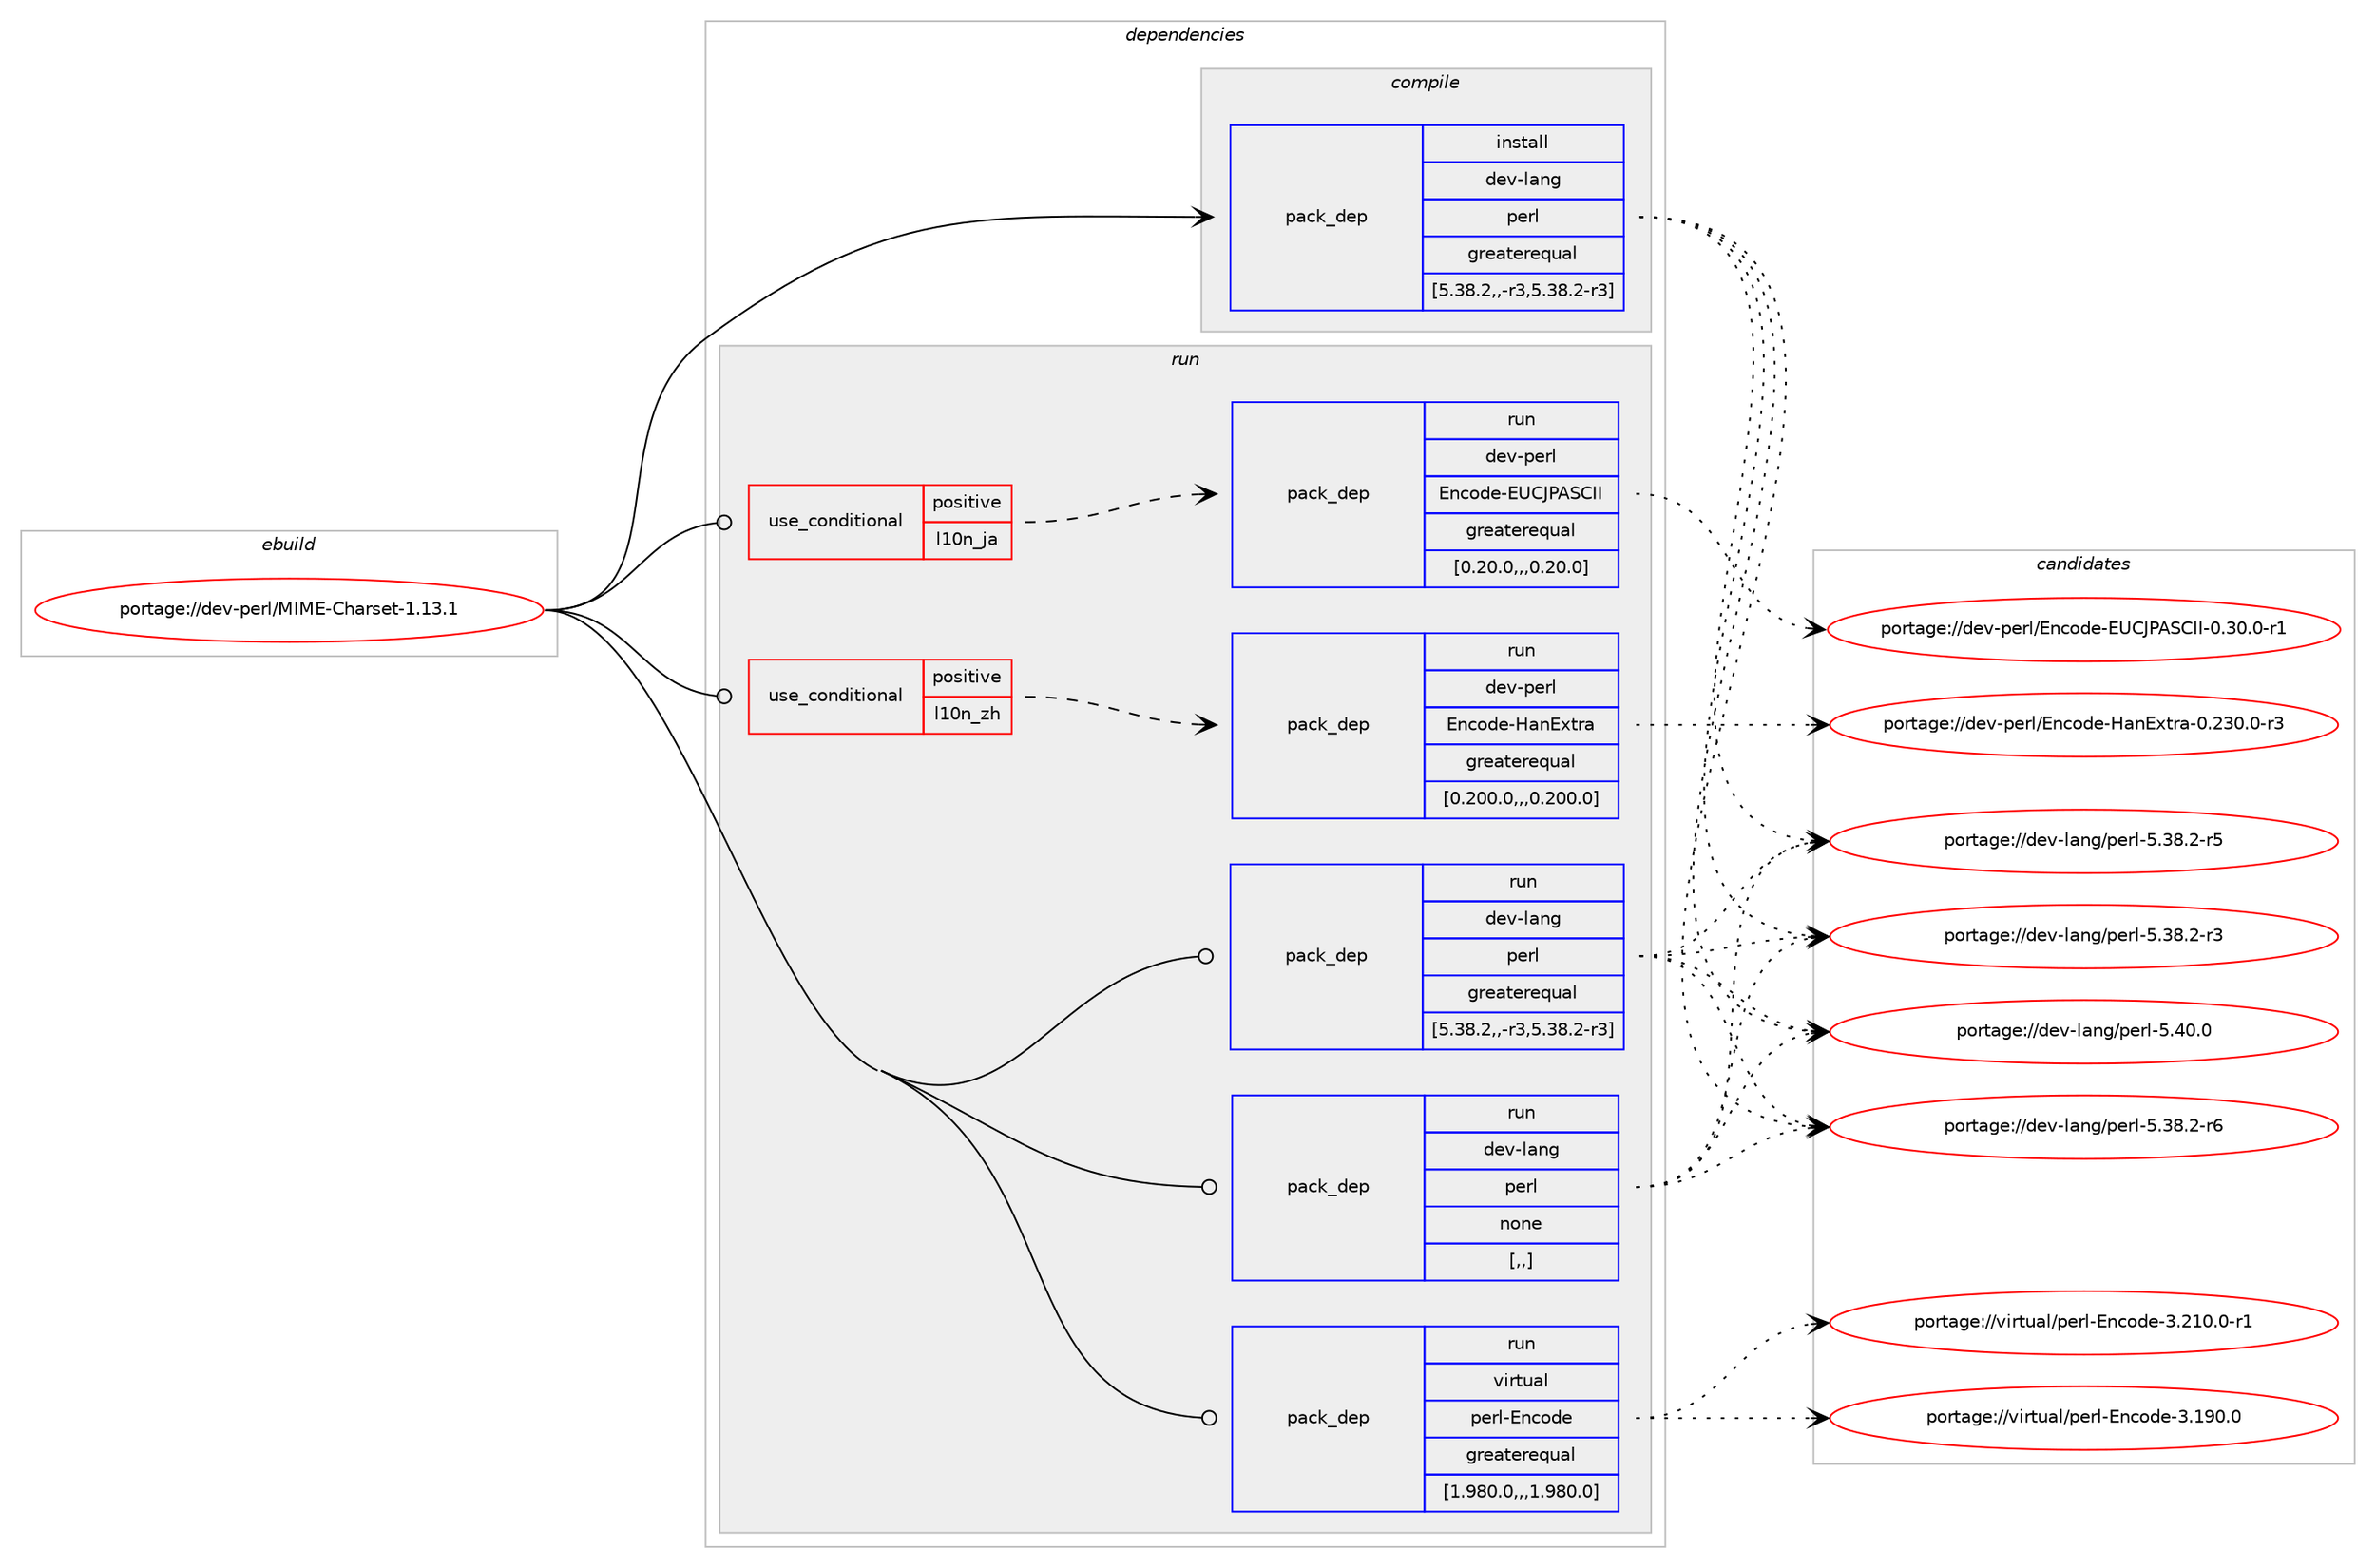 digraph prolog {

# *************
# Graph options
# *************

newrank=true;
concentrate=true;
compound=true;
graph [rankdir=LR,fontname=Helvetica,fontsize=10,ranksep=1.5];#, ranksep=2.5, nodesep=0.2];
edge  [arrowhead=vee];
node  [fontname=Helvetica,fontsize=10];

# **********
# The ebuild
# **********

subgraph cluster_leftcol {
color=gray;
label=<<i>ebuild</i>>;
id [label="portage://dev-perl/MIME-Charset-1.13.1", color=red, width=4, href="../dev-perl/MIME-Charset-1.13.1.svg"];
}

# ****************
# The dependencies
# ****************

subgraph cluster_midcol {
color=gray;
label=<<i>dependencies</i>>;
subgraph cluster_compile {
fillcolor="#eeeeee";
style=filled;
label=<<i>compile</i>>;
subgraph pack101610 {
dependency132771 [label=<<TABLE BORDER="0" CELLBORDER="1" CELLSPACING="0" CELLPADDING="4" WIDTH="220"><TR><TD ROWSPAN="6" CELLPADDING="30">pack_dep</TD></TR><TR><TD WIDTH="110">install</TD></TR><TR><TD>dev-lang</TD></TR><TR><TD>perl</TD></TR><TR><TD>greaterequal</TD></TR><TR><TD>[5.38.2,,-r3,5.38.2-r3]</TD></TR></TABLE>>, shape=none, color=blue];
}
id:e -> dependency132771:w [weight=20,style="solid",arrowhead="vee"];
}
subgraph cluster_compileandrun {
fillcolor="#eeeeee";
style=filled;
label=<<i>compile and run</i>>;
}
subgraph cluster_run {
fillcolor="#eeeeee";
style=filled;
label=<<i>run</i>>;
subgraph cond29947 {
dependency132772 [label=<<TABLE BORDER="0" CELLBORDER="1" CELLSPACING="0" CELLPADDING="4"><TR><TD ROWSPAN="3" CELLPADDING="10">use_conditional</TD></TR><TR><TD>positive</TD></TR><TR><TD>l10n_ja</TD></TR></TABLE>>, shape=none, color=red];
subgraph pack101611 {
dependency132773 [label=<<TABLE BORDER="0" CELLBORDER="1" CELLSPACING="0" CELLPADDING="4" WIDTH="220"><TR><TD ROWSPAN="6" CELLPADDING="30">pack_dep</TD></TR><TR><TD WIDTH="110">run</TD></TR><TR><TD>dev-perl</TD></TR><TR><TD>Encode-EUCJPASCII</TD></TR><TR><TD>greaterequal</TD></TR><TR><TD>[0.20.0,,,0.20.0]</TD></TR></TABLE>>, shape=none, color=blue];
}
dependency132772:e -> dependency132773:w [weight=20,style="dashed",arrowhead="vee"];
}
id:e -> dependency132772:w [weight=20,style="solid",arrowhead="odot"];
subgraph cond29948 {
dependency132774 [label=<<TABLE BORDER="0" CELLBORDER="1" CELLSPACING="0" CELLPADDING="4"><TR><TD ROWSPAN="3" CELLPADDING="10">use_conditional</TD></TR><TR><TD>positive</TD></TR><TR><TD>l10n_zh</TD></TR></TABLE>>, shape=none, color=red];
subgraph pack101612 {
dependency132775 [label=<<TABLE BORDER="0" CELLBORDER="1" CELLSPACING="0" CELLPADDING="4" WIDTH="220"><TR><TD ROWSPAN="6" CELLPADDING="30">pack_dep</TD></TR><TR><TD WIDTH="110">run</TD></TR><TR><TD>dev-perl</TD></TR><TR><TD>Encode-HanExtra</TD></TR><TR><TD>greaterequal</TD></TR><TR><TD>[0.200.0,,,0.200.0]</TD></TR></TABLE>>, shape=none, color=blue];
}
dependency132774:e -> dependency132775:w [weight=20,style="dashed",arrowhead="vee"];
}
id:e -> dependency132774:w [weight=20,style="solid",arrowhead="odot"];
subgraph pack101613 {
dependency132776 [label=<<TABLE BORDER="0" CELLBORDER="1" CELLSPACING="0" CELLPADDING="4" WIDTH="220"><TR><TD ROWSPAN="6" CELLPADDING="30">pack_dep</TD></TR><TR><TD WIDTH="110">run</TD></TR><TR><TD>dev-lang</TD></TR><TR><TD>perl</TD></TR><TR><TD>greaterequal</TD></TR><TR><TD>[5.38.2,,-r3,5.38.2-r3]</TD></TR></TABLE>>, shape=none, color=blue];
}
id:e -> dependency132776:w [weight=20,style="solid",arrowhead="odot"];
subgraph pack101614 {
dependency132777 [label=<<TABLE BORDER="0" CELLBORDER="1" CELLSPACING="0" CELLPADDING="4" WIDTH="220"><TR><TD ROWSPAN="6" CELLPADDING="30">pack_dep</TD></TR><TR><TD WIDTH="110">run</TD></TR><TR><TD>dev-lang</TD></TR><TR><TD>perl</TD></TR><TR><TD>none</TD></TR><TR><TD>[,,]</TD></TR></TABLE>>, shape=none, color=blue];
}
id:e -> dependency132777:w [weight=20,style="solid",arrowhead="odot"];
subgraph pack101615 {
dependency132778 [label=<<TABLE BORDER="0" CELLBORDER="1" CELLSPACING="0" CELLPADDING="4" WIDTH="220"><TR><TD ROWSPAN="6" CELLPADDING="30">pack_dep</TD></TR><TR><TD WIDTH="110">run</TD></TR><TR><TD>virtual</TD></TR><TR><TD>perl-Encode</TD></TR><TR><TD>greaterequal</TD></TR><TR><TD>[1.980.0,,,1.980.0]</TD></TR></TABLE>>, shape=none, color=blue];
}
id:e -> dependency132778:w [weight=20,style="solid",arrowhead="odot"];
}
}

# **************
# The candidates
# **************

subgraph cluster_choices {
rank=same;
color=gray;
label=<<i>candidates</i>>;

subgraph choice101610 {
color=black;
nodesep=1;
choice10010111845108971101034711210111410845534652484648 [label="portage://dev-lang/perl-5.40.0", color=red, width=4,href="../dev-lang/perl-5.40.0.svg"];
choice100101118451089711010347112101114108455346515646504511454 [label="portage://dev-lang/perl-5.38.2-r6", color=red, width=4,href="../dev-lang/perl-5.38.2-r6.svg"];
choice100101118451089711010347112101114108455346515646504511453 [label="portage://dev-lang/perl-5.38.2-r5", color=red, width=4,href="../dev-lang/perl-5.38.2-r5.svg"];
choice100101118451089711010347112101114108455346515646504511451 [label="portage://dev-lang/perl-5.38.2-r3", color=red, width=4,href="../dev-lang/perl-5.38.2-r3.svg"];
dependency132771:e -> choice10010111845108971101034711210111410845534652484648:w [style=dotted,weight="100"];
dependency132771:e -> choice100101118451089711010347112101114108455346515646504511454:w [style=dotted,weight="100"];
dependency132771:e -> choice100101118451089711010347112101114108455346515646504511453:w [style=dotted,weight="100"];
dependency132771:e -> choice100101118451089711010347112101114108455346515646504511451:w [style=dotted,weight="100"];
}
subgraph choice101611 {
color=black;
nodesep=1;
choice100101118451121011141084769110991111001014569856774806583677373454846514846484511449 [label="portage://dev-perl/Encode-EUCJPASCII-0.30.0-r1", color=red, width=4,href="../dev-perl/Encode-EUCJPASCII-0.30.0-r1.svg"];
dependency132773:e -> choice100101118451121011141084769110991111001014569856774806583677373454846514846484511449:w [style=dotted,weight="100"];
}
subgraph choice101612 {
color=black;
nodesep=1;
choice10010111845112101114108476911099111100101457297110691201161149745484650514846484511451 [label="portage://dev-perl/Encode-HanExtra-0.230.0-r3", color=red, width=4,href="../dev-perl/Encode-HanExtra-0.230.0-r3.svg"];
dependency132775:e -> choice10010111845112101114108476911099111100101457297110691201161149745484650514846484511451:w [style=dotted,weight="100"];
}
subgraph choice101613 {
color=black;
nodesep=1;
choice10010111845108971101034711210111410845534652484648 [label="portage://dev-lang/perl-5.40.0", color=red, width=4,href="../dev-lang/perl-5.40.0.svg"];
choice100101118451089711010347112101114108455346515646504511454 [label="portage://dev-lang/perl-5.38.2-r6", color=red, width=4,href="../dev-lang/perl-5.38.2-r6.svg"];
choice100101118451089711010347112101114108455346515646504511453 [label="portage://dev-lang/perl-5.38.2-r5", color=red, width=4,href="../dev-lang/perl-5.38.2-r5.svg"];
choice100101118451089711010347112101114108455346515646504511451 [label="portage://dev-lang/perl-5.38.2-r3", color=red, width=4,href="../dev-lang/perl-5.38.2-r3.svg"];
dependency132776:e -> choice10010111845108971101034711210111410845534652484648:w [style=dotted,weight="100"];
dependency132776:e -> choice100101118451089711010347112101114108455346515646504511454:w [style=dotted,weight="100"];
dependency132776:e -> choice100101118451089711010347112101114108455346515646504511453:w [style=dotted,weight="100"];
dependency132776:e -> choice100101118451089711010347112101114108455346515646504511451:w [style=dotted,weight="100"];
}
subgraph choice101614 {
color=black;
nodesep=1;
choice10010111845108971101034711210111410845534652484648 [label="portage://dev-lang/perl-5.40.0", color=red, width=4,href="../dev-lang/perl-5.40.0.svg"];
choice100101118451089711010347112101114108455346515646504511454 [label="portage://dev-lang/perl-5.38.2-r6", color=red, width=4,href="../dev-lang/perl-5.38.2-r6.svg"];
choice100101118451089711010347112101114108455346515646504511453 [label="portage://dev-lang/perl-5.38.2-r5", color=red, width=4,href="../dev-lang/perl-5.38.2-r5.svg"];
choice100101118451089711010347112101114108455346515646504511451 [label="portage://dev-lang/perl-5.38.2-r3", color=red, width=4,href="../dev-lang/perl-5.38.2-r3.svg"];
dependency132777:e -> choice10010111845108971101034711210111410845534652484648:w [style=dotted,weight="100"];
dependency132777:e -> choice100101118451089711010347112101114108455346515646504511454:w [style=dotted,weight="100"];
dependency132777:e -> choice100101118451089711010347112101114108455346515646504511453:w [style=dotted,weight="100"];
dependency132777:e -> choice100101118451089711010347112101114108455346515646504511451:w [style=dotted,weight="100"];
}
subgraph choice101615 {
color=black;
nodesep=1;
choice118105114116117971084711210111410845691109911110010145514650494846484511449 [label="portage://virtual/perl-Encode-3.210.0-r1", color=red, width=4,href="../virtual/perl-Encode-3.210.0-r1.svg"];
choice11810511411611797108471121011141084569110991111001014551464957484648 [label="portage://virtual/perl-Encode-3.190.0", color=red, width=4,href="../virtual/perl-Encode-3.190.0.svg"];
dependency132778:e -> choice118105114116117971084711210111410845691109911110010145514650494846484511449:w [style=dotted,weight="100"];
dependency132778:e -> choice11810511411611797108471121011141084569110991111001014551464957484648:w [style=dotted,weight="100"];
}
}

}
